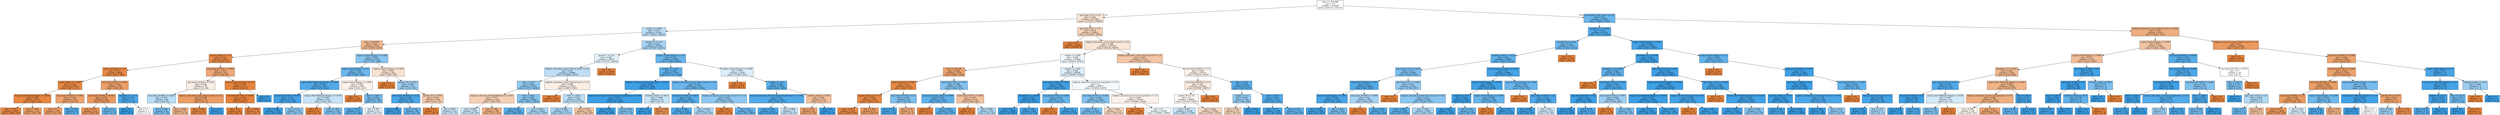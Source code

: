 digraph Tree {
node [shape=box, style="filled", color="black"] ;
0 [label="date <= 214.988\ngini = 0.5\nsamples = 294546\nvalue = [147273, 147273]", fillcolor="#e5813900"] ;
1 [label="age_band_0-35 <= 0.0\ngini = 0.493\nsamples = 247462\nvalue = [137853, 109609]", fillcolor="#e5813934"] ;
0 -> 1 [labeldistance=2.5, labelangle=45, headlabel="True"] ;
2 [label="weight <= 0.999\ngini = 0.479\nsamples = 57941\nvalue = [23027, 34914]", fillcolor="#399de557"] ;
1 -> 2 ;
3 [label="date <= 60.878\ngini = 0.421\nsamples = 7633\nvalue = [5330, 2303]", fillcolor="#e5813991"] ;
2 -> 3 ;
4 [label="region_Ireland <= 1.0\ngini = 0.128\nsamples = 4874\nvalue = [4539, 335]", fillcolor="#e58139ec"] ;
3 -> 4 ;
5 [label="region_Scotland <= 1.0\ngini = 0.115\nsamples = 4664\nvalue = [4377, 287]", fillcolor="#e58139ee"] ;
4 -> 5 ;
6 [label="region_Wales <= 0.996\ngini = 0.102\nsamples = 4410\nvalue = [4173, 237]", fillcolor="#e58139f1"] ;
5 -> 6 ;
7 [label="region_East Anglian Region <= 0.995\ngini = 0.089\nsamples = 4217\nvalue = [4021, 196]", fillcolor="#e58139f3"] ;
6 -> 7 ;
8 [label="gini = 0.079\nsamples = 4063\nvalue = [3896, 167]", fillcolor="#e58139f4"] ;
7 -> 8 ;
9 [label="gini = 0.306\nsamples = 154\nvalue = [125, 29]", fillcolor="#e58139c4"] ;
7 -> 9 ;
10 [label="imd_band_50-60% <= 0.901\ngini = 0.335\nsamples = 193\nvalue = [152, 41]", fillcolor="#e58139ba"] ;
6 -> 10 ;
11 [label="gini = 0.3\nsamples = 185\nvalue = [151, 34]", fillcolor="#e58139c6"] ;
10 -> 11 ;
12 [label="gini = 0.219\nsamples = 8\nvalue = [1, 7]", fillcolor="#399de5db"] ;
10 -> 12 ;
13 [label="imd_band_0-10% <= 0.802\ngini = 0.316\nsamples = 254\nvalue = [204, 50]", fillcolor="#e58139c0"] ;
5 -> 13 ;
14 [label="imd_band_20-30% <= 0.932\ngini = 0.275\nsamples = 243\nvalue = [203, 40]", fillcolor="#e58139cd"] ;
13 -> 14 ;
15 [label="gini = 0.237\nsamples = 233\nvalue = [201, 32]", fillcolor="#e58139d6"] ;
14 -> 15 ;
16 [label="gini = 0.32\nsamples = 10\nvalue = [2, 8]", fillcolor="#399de5bf"] ;
14 -> 16 ;
17 [label="disability_Y <= 0.5\ngini = 0.165\nsamples = 11\nvalue = [1, 10]", fillcolor="#399de5e6"] ;
13 -> 17 ;
18 [label="gini = 0.0\nsamples = 9\nvalue = [0, 9]", fillcolor="#399de5ff"] ;
17 -> 18 ;
19 [label="gini = 0.5\nsamples = 2\nvalue = [1, 1]", fillcolor="#e5813900"] ;
17 -> 19 ;
20 [label="imd_band_60-70% <= 0.006\ngini = 0.353\nsamples = 210\nvalue = [162, 48]", fillcolor="#e58139b3"] ;
4 -> 20 ;
21 [label="imd_band_10-20% <= 0.022\ngini = 0.498\nsamples = 99\nvalue = [53, 46]", fillcolor="#e5813922"] ;
20 -> 21 ;
22 [label="imd_band_30-40% <= 0.003\ngini = 0.478\nsamples = 66\nvalue = [26, 40]", fillcolor="#399de559"] ;
21 -> 22 ;
23 [label="gini = 0.369\nsamples = 45\nvalue = [11, 34]", fillcolor="#399de5ac"] ;
22 -> 23 ;
24 [label="gini = 0.408\nsamples = 21\nvalue = [15, 6]", fillcolor="#e5813999"] ;
22 -> 24 ;
25 [label="highest_education_Lower Than A Level <= 0.5\ngini = 0.298\nsamples = 33\nvalue = [27, 6]", fillcolor="#e58139c6"] ;
21 -> 25 ;
26 [label="gini = 0.069\nsamples = 28\nvalue = [27, 1]", fillcolor="#e58139f6"] ;
25 -> 26 ;
27 [label="gini = 0.0\nsamples = 5\nvalue = [0, 5]", fillcolor="#399de5ff"] ;
25 -> 27 ;
28 [label="num_of_prev_attempts <= 1.0\ngini = 0.035\nsamples = 111\nvalue = [109, 2]", fillcolor="#e58139fa"] ;
20 -> 28 ;
29 [label="imd_band_60-70% <= 0.998\ngini = 0.018\nsamples = 110\nvalue = [109, 1]", fillcolor="#e58139fd"] ;
28 -> 29 ;
30 [label="gini = 0.0\nsamples = 80\nvalue = [80, 0]", fillcolor="#e58139ff"] ;
29 -> 30 ;
31 [label="gini = 0.064\nsamples = 30\nvalue = [29, 1]", fillcolor="#e58139f6"] ;
29 -> 31 ;
32 [label="gini = 0.0\nsamples = 1\nvalue = [0, 1]", fillcolor="#399de5ff"] ;
28 -> 32 ;
33 [label="region_London Region <= 0.004\ngini = 0.409\nsamples = 2759\nvalue = [791, 1968]", fillcolor="#399de599"] ;
3 -> 33 ;
34 [label="region_South Region <= 0.0\ngini = 0.323\nsamples = 2117\nvalue = [429, 1688]", fillcolor="#399de5be"] ;
33 -> 34 ;
35 [label="region_West Midlands Region <= 0.018\ngini = 0.192\nsamples = 1637\nvalue = [176, 1461]", fillcolor="#399de5e0"] ;
34 -> 35 ;
36 [label="imd_band_0-10% <= 0.003\ngini = 0.101\nsamples = 1392\nvalue = [74, 1318]", fillcolor="#399de5f1"] ;
35 -> 36 ;
37 [label="gini = 0.044\nsamples = 1233\nvalue = [28, 1205]", fillcolor="#399de5f9"] ;
36 -> 37 ;
38 [label="gini = 0.411\nsamples = 159\nvalue = [46, 113]", fillcolor="#399de597"] ;
36 -> 38 ;
39 [label="region_West Midlands Region <= 0.997\ngini = 0.486\nsamples = 245\nvalue = [102, 143]", fillcolor="#399de549"] ;
35 -> 39 ;
40 [label="gini = 0.0\nsamples = 51\nvalue = [51, 0]", fillcolor="#e58139ff"] ;
39 -> 40 ;
41 [label="gini = 0.388\nsamples = 194\nvalue = [51, 143]", fillcolor="#399de5a4"] ;
39 -> 41 ;
42 [label="region_South Region <= 0.989\ngini = 0.499\nsamples = 480\nvalue = [253, 227]", fillcolor="#e581391a"] ;
34 -> 42 ;
43 [label="gini = 0.0\nsamples = 182\nvalue = [182, 0]", fillcolor="#e58139ff"] ;
42 -> 43 ;
44 [label="date <= 169.5\ngini = 0.363\nsamples = 298\nvalue = [71, 227]", fillcolor="#399de5af"] ;
42 -> 44 ;
45 [label="gini = 0.251\nsamples = 211\nvalue = [31, 180]", fillcolor="#399de5d3"] ;
44 -> 45 ;
46 [label="gini = 0.497\nsamples = 87\nvalue = [40, 47]", fillcolor="#399de526"] ;
44 -> 46 ;
47 [label="region_London Region <= 0.995\ngini = 0.492\nsamples = 642\nvalue = [362, 280]", fillcolor="#e581393a"] ;
33 -> 47 ;
48 [label="gini = 0.0\nsamples = 219\nvalue = [219, 0]", fillcolor="#e58139ff"] ;
47 -> 48 ;
49 [label="gender_M <= 0.003\ngini = 0.448\nsamples = 423\nvalue = [143, 280]", fillcolor="#399de57d"] ;
47 -> 49 ;
50 [label="imd_band_10-20% <= 0.132\ngini = 0.146\nsamples = 227\nvalue = [18, 209]", fillcolor="#399de5e9"] ;
49 -> 50 ;
51 [label="gini = 0.049\nsamples = 159\nvalue = [4, 155]", fillcolor="#399de5f8"] ;
50 -> 51 ;
52 [label="gini = 0.327\nsamples = 68\nvalue = [14, 54]", fillcolor="#399de5bd"] ;
50 -> 52 ;
53 [label="gender_M <= 0.987\ngini = 0.462\nsamples = 196\nvalue = [125, 71]", fillcolor="#e581396e"] ;
49 -> 53 ;
54 [label="gini = 0.0\nsamples = 74\nvalue = [74, 0]", fillcolor="#e58139ff"] ;
53 -> 54 ;
55 [label="gini = 0.487\nsamples = 122\nvalue = [51, 71]", fillcolor="#399de548"] ;
53 -> 55 ;
56 [label="gender_F <= 1.0\ngini = 0.456\nsamples = 50308\nvalue = [17697, 32611]", fillcolor="#399de575"] ;
2 -> 56 ;
57 [label="gender_F <= 0.0\ngini = 0.497\nsamples = 29747\nvalue = [13737, 16010]", fillcolor="#399de524"] ;
56 -> 57 ;
58 [label="highest_education_Lower Than A Level <= 0.0\ngini = 0.48\nsamples = 26698\nvalue = [10688, 16010]", fillcolor="#399de555"] ;
57 -> 58 ;
59 [label="date <= 18.5\ngini = 0.425\nsamples = 15675\nvalue = [4793, 10882]", fillcolor="#399de58f"] ;
58 -> 59 ;
60 [label="highest_education_HE Qualification <= 0.001\ngini = 0.473\nsamples = 1245\nvalue = [766, 479]", fillcolor="#e5813960"] ;
59 -> 60 ;
61 [label="gini = 0.488\nsamples = 459\nvalue = [194, 265]", fillcolor="#399de544"] ;
60 -> 61 ;
62 [label="gini = 0.396\nsamples = 786\nvalue = [572, 214]", fillcolor="#e58139a0"] ;
60 -> 62 ;
63 [label="date <= 88.5\ngini = 0.402\nsamples = 14430\nvalue = [4027, 10403]", fillcolor="#399de59c"] ;
59 -> 63 ;
64 [label="gini = 0.258\nsamples = 5921\nvalue = [900, 5021]", fillcolor="#399de5d1"] ;
63 -> 64 ;
65 [label="gini = 0.465\nsamples = 8509\nvalue = [3127, 5382]", fillcolor="#399de56b"] ;
63 -> 65 ;
66 [label="highest_education_Lower Than A Level <= 1.0\ngini = 0.498\nsamples = 11023\nvalue = [5895, 5128]", fillcolor="#e5813921"] ;
58 -> 66 ;
67 [label="gini = 0.0\nsamples = 2516\nvalue = [2516, 0]", fillcolor="#e58139ff"] ;
66 -> 67 ;
68 [label="date <= 194.5\ngini = 0.479\nsamples = 8507\nvalue = [3379, 5128]", fillcolor="#399de557"] ;
66 -> 68 ;
69 [label="gini = 0.459\nsamples = 7325\nvalue = [2613, 4712]", fillcolor="#399de572"] ;
68 -> 69 ;
70 [label="gini = 0.456\nsamples = 1182\nvalue = [766, 416]", fillcolor="#e5813975"] ;
68 -> 70 ;
71 [label="gini = 0.0\nsamples = 3049\nvalue = [3049, 0]", fillcolor="#e58139ff"] ;
57 -> 71 ;
72 [label="region_London Region <= 0.0\ngini = 0.311\nsamples = 20561\nvalue = [3960, 16601]", fillcolor="#399de5c2"] ;
56 -> 72 ;
73 [label="weight <= 1.011\ngini = 0.262\nsamples = 17923\nvalue = [2774, 15149]", fillcolor="#399de5d0"] ;
72 -> 73 ;
74 [label="highest_education_No Formal quals <= 0.023\ngini = 0.035\nsamples = 4166\nvalue = [75, 4091]", fillcolor="#399de5fa"] ;
73 -> 74 ;
75 [label="highest_education_Post Graduate Qualification <= 0.102\ngini = 0.032\nsamples = 4147\nvalue = [67, 4080]", fillcolor="#399de5fb"] ;
74 -> 75 ;
76 [label="gini = 0.029\nsamples = 4120\nvalue = [60, 4060]", fillcolor="#399de5fb"] ;
75 -> 76 ;
77 [label="gini = 0.384\nsamples = 27\nvalue = [7, 20]", fillcolor="#399de5a6"] ;
75 -> 77 ;
78 [label="studied_credits <= 90.0\ngini = 0.488\nsamples = 19\nvalue = [8, 11]", fillcolor="#399de546"] ;
74 -> 78 ;
79 [label="gini = 0.0\nsamples = 10\nvalue = [0, 10]", fillcolor="#399de5ff"] ;
78 -> 79 ;
80 [label="gini = 0.198\nsamples = 9\nvalue = [8, 1]", fillcolor="#e58139df"] ;
78 -> 80 ;
81 [label="highest_education_Lower Than A Level <= 0.0\ngini = 0.315\nsamples = 13757\nvalue = [2699, 11058]", fillcolor="#399de5c1"] ;
73 -> 81 ;
82 [label="imd_band_0-10% <= 0.003\ngini = 0.22\nsamples = 8302\nvalue = [1047, 7255]", fillcolor="#399de5da"] ;
81 -> 82 ;
83 [label="gini = 0.188\nsamples = 7629\nvalue = [801, 6828]", fillcolor="#399de5e1"] ;
82 -> 83 ;
84 [label="gini = 0.464\nsamples = 673\nvalue = [246, 427]", fillcolor="#399de56c"] ;
82 -> 84 ;
85 [label="highest_education_Lower Than A Level <= 1.0\ngini = 0.422\nsamples = 5455\nvalue = [1652, 3803]", fillcolor="#399de590"] ;
81 -> 85 ;
86 [label="gini = 0.0\nsamples = 751\nvalue = [751, 0]", fillcolor="#e58139ff"] ;
85 -> 86 ;
87 [label="gini = 0.31\nsamples = 4704\nvalue = [901, 3803]", fillcolor="#399de5c3"] ;
85 -> 87 ;
88 [label="region_London Region <= 0.999\ngini = 0.495\nsamples = 2638\nvalue = [1186, 1452]", fillcolor="#399de52f"] ;
72 -> 88 ;
89 [label="gini = 0.0\nsamples = 943\nvalue = [943, 0]", fillcolor="#e58139ff"] ;
88 -> 89 ;
90 [label="weight <= 31.5\ngini = 0.246\nsamples = 1695\nvalue = [243, 1452]", fillcolor="#399de5d4"] ;
88 -> 90 ;
91 [label="highest_education_Post Graduate Qualification <= 0.025\ngini = 0.19\nsamples = 1583\nvalue = [168, 1415]", fillcolor="#399de5e1"] ;
90 -> 91 ;
92 [label="gini = 0.166\nsamples = 1511\nvalue = [138, 1373]", fillcolor="#399de5e5"] ;
91 -> 92 ;
93 [label="gini = 0.486\nsamples = 72\nvalue = [30, 42]", fillcolor="#399de549"] ;
91 -> 93 ;
94 [label="studied_credits <= 90.0\ngini = 0.442\nsamples = 112\nvalue = [75, 37]", fillcolor="#e5813981"] ;
90 -> 94 ;
95 [label="gini = 0.332\nsamples = 95\nvalue = [75, 20]", fillcolor="#e58139bb"] ;
94 -> 95 ;
96 [label="gini = 0.0\nsamples = 17\nvalue = [0, 17]", fillcolor="#399de5ff"] ;
94 -> 96 ;
97 [label="age_band_0-35 <= 1.0\ngini = 0.478\nsamples = 189521\nvalue = [114826, 74695]", fillcolor="#e5813959"] ;
1 -> 97 ;
98 [label="gini = 0.0\nsamples = 22490\nvalue = [22490, 0]", fillcolor="#e58139ff"] ;
97 -> 98 ;
99 [label="highest_education_Lower Than A Level <= 0.0\ngini = 0.494\nsamples = 167031\nvalue = [92336, 74695]", fillcolor="#e5813931"] ;
97 -> 99 ;
100 [label="weight <= 0.988\ngini = 0.499\nsamples = 93860\nvalue = [45079, 48781]", fillcolor="#399de513"] ;
99 -> 100 ;
101 [label="date <= 40.126\ngini = 0.342\nsamples = 7275\nvalue = [5683, 1592]", fillcolor="#e58139b8"] ;
100 -> 101 ;
102 [label="region_Ireland <= 0.991\ngini = 0.12\nsamples = 5576\nvalue = [5217, 359]", fillcolor="#e58139ed"] ;
101 -> 102 ;
103 [label="region_Scotland <= 1.0\ngini = 0.108\nsamples = 5518\nvalue = [5202, 316]", fillcolor="#e58139f0"] ;
102 -> 103 ;
104 [label="gini = 0.097\nsamples = 5247\nvalue = [4978, 269]", fillcolor="#e58139f1"] ;
103 -> 104 ;
105 [label="gini = 0.287\nsamples = 271\nvalue = [224, 47]", fillcolor="#e58139c9"] ;
103 -> 105 ;
106 [label="imd_band_60-70% <= 0.5\ngini = 0.383\nsamples = 58\nvalue = [15, 43]", fillcolor="#399de5a6"] ;
102 -> 106 ;
107 [label="gini = 0.133\nsamples = 42\nvalue = [3, 39]", fillcolor="#399de5eb"] ;
106 -> 107 ;
108 [label="gini = 0.375\nsamples = 16\nvalue = [12, 4]", fillcolor="#e58139aa"] ;
106 -> 108 ;
109 [label="imd_band_0-10% <= 0.002\ngini = 0.398\nsamples = 1699\nvalue = [466, 1233]", fillcolor="#399de59f"] ;
101 -> 109 ;
110 [label="assessment_type_TMA <= 0.994\ngini = 0.275\nsamples = 1325\nvalue = [218, 1107]", fillcolor="#399de5cd"] ;
109 -> 110 ;
111 [label="gini = 0.0\nsamples = 27\nvalue = [27, 0]", fillcolor="#e58139ff"] ;
110 -> 111 ;
112 [label="gini = 0.251\nsamples = 1298\nvalue = [191, 1107]", fillcolor="#399de5d3"] ;
110 -> 112 ;
113 [label="imd_band_0-10% <= 0.999\ngini = 0.447\nsamples = 374\nvalue = [248, 126]", fillcolor="#e581397d"] ;
109 -> 113 ;
114 [label="gini = 0.0\nsamples = 172\nvalue = [172, 0]", fillcolor="#e58139ff"] ;
113 -> 114 ;
115 [label="gini = 0.469\nsamples = 202\nvalue = [76, 126]", fillcolor="#399de565"] ;
113 -> 115 ;
116 [label="weight <= 1.004\ngini = 0.496\nsamples = 86585\nvalue = [39396, 47189]", fillcolor="#399de52a"] ;
100 -> 116 ;
117 [label="imd_band_0-10% <= 0.001\ngini = 0.067\nsamples = 5708\nvalue = [198, 5510]", fillcolor="#399de5f6"] ;
116 -> 117 ;
118 [label="disability_Y <= 0.006\ngini = 0.021\nsamples = 4973\nvalue = [54, 4919]", fillcolor="#399de5fc"] ;
117 -> 118 ;
119 [label="gini = 0.01\nsamples = 4569\nvalue = [22, 4547]", fillcolor="#399de5fe"] ;
118 -> 119 ;
120 [label="gini = 0.146\nsamples = 404\nvalue = [32, 372]", fillcolor="#399de5e9"] ;
118 -> 120 ;
121 [label="imd_band_0-10% <= 0.999\ngini = 0.315\nsamples = 735\nvalue = [144, 591]", fillcolor="#399de5c1"] ;
117 -> 121 ;
122 [label="gini = 0.0\nsamples = 111\nvalue = [111, 0]", fillcolor="#e58139ff"] ;
121 -> 122 ;
123 [label="gini = 0.1\nsamples = 624\nvalue = [33, 591]", fillcolor="#399de5f1"] ;
121 -> 123 ;
124 [label="highest_education_A Level or Equivalent <= 0.0\ngini = 0.5\nsamples = 80877\nvalue = [39198, 41679]", fillcolor="#399de50f"] ;
116 -> 124 ;
125 [label="imd_band_0-10% <= 0.002\ngini = 0.399\nsamples = 13475\nvalue = [3702, 9773]", fillcolor="#399de59e"] ;
124 -> 125 ;
126 [label="gini = 0.357\nsamples = 11905\nvalue = [2774, 9131]", fillcolor="#399de5b2"] ;
125 -> 126 ;
127 [label="gini = 0.483\nsamples = 1570\nvalue = [928, 642]", fillcolor="#e581394f"] ;
125 -> 127 ;
128 [label="highest_education_A Level or Equivalent <= 1.0\ngini = 0.499\nsamples = 67402\nvalue = [35496, 31906]", fillcolor="#e581391a"] ;
124 -> 128 ;
129 [label="gini = 0.0\nsamples = 5496\nvalue = [5496, 0]", fillcolor="#e58139ff"] ;
128 -> 129 ;
130 [label="gini = 0.5\nsamples = 61906\nvalue = [30000, 31906]", fillcolor="#399de50f"] ;
128 -> 130 ;
131 [label="highest_education_Lower Than A Level <= 1.0\ngini = 0.457\nsamples = 73171\nvalue = [47257, 25914]", fillcolor="#e5813973"] ;
99 -> 131 ;
132 [label="gini = 0.0\nsamples = 19001\nvalue = [19001, 0]", fillcolor="#e58139ff"] ;
131 -> 132 ;
133 [label="imd_band_80-90% <= 1.0\ngini = 0.499\nsamples = 54170\nvalue = [28256, 25914]", fillcolor="#e5813915"] ;
131 -> 133 ;
134 [label="imd_band_80-90% <= 0.0\ngini = 0.497\nsamples = 51596\nvalue = [27899, 23697]", fillcolor="#e5813926"] ;
133 -> 134 ;
135 [label="gender_M <= 0.0\ngini = 0.5\nsamples = 48892\nvalue = [25195, 23697]", fillcolor="#e581390f"] ;
134 -> 135 ;
136 [label="gini = 0.487\nsamples = 21208\nvalue = [8912, 12296]", fillcolor="#399de546"] ;
135 -> 136 ;
137 [label="gini = 0.484\nsamples = 27684\nvalue = [16283, 11401]", fillcolor="#e581394c"] ;
135 -> 137 ;
138 [label="gini = 0.0\nsamples = 2704\nvalue = [2704, 0]", fillcolor="#e58139ff"] ;
134 -> 138 ;
139 [label="date <= 19.5\ngini = 0.239\nsamples = 2574\nvalue = [357, 2217]", fillcolor="#399de5d6"] ;
133 -> 139 ;
140 [label="weight <= 3.5\ngini = 0.434\nsamples = 302\nvalue = [96, 206]", fillcolor="#399de588"] ;
139 -> 140 ;
141 [label="gini = 0.478\nsamples = 157\nvalue = [95, 62]", fillcolor="#e5813959"] ;
140 -> 141 ;
142 [label="gini = 0.014\nsamples = 145\nvalue = [1, 144]", fillcolor="#399de5fd"] ;
140 -> 142 ;
143 [label="date <= 99.0\ngini = 0.203\nsamples = 2272\nvalue = [261, 2011]", fillcolor="#399de5de"] ;
139 -> 143 ;
144 [label="gini = 0.111\nsamples = 1100\nvalue = [65, 1035]", fillcolor="#399de5ef"] ;
143 -> 144 ;
145 [label="gini = 0.279\nsamples = 1172\nvalue = [196, 976]", fillcolor="#399de5cc"] ;
143 -> 145 ;
146 [label="assessment_type_Exam <= 0.5\ngini = 0.32\nsamples = 47084\nvalue = [9420, 37664]", fillcolor="#399de5bf"] ;
0 -> 146 [labeldistance=2.5, labelangle=-45, headlabel="False"] ;
147 [label="gender_M <= 0.999\ngini = 0.205\nsamples = 40710\nvalue = [4717, 35993]", fillcolor="#399de5de"] ;
146 -> 147 ;
148 [label="gender_M <= 0.002\ngini = 0.333\nsamples = 15378\nvalue = [3246, 12132]", fillcolor="#399de5bb"] ;
147 -> 148 ;
149 [label="studied_credits <= 52.5\ngini = 0.28\nsamples = 14589\nvalue = [2457, 12132]", fillcolor="#399de5cb"] ;
148 -> 149 ;
150 [label="age_band_0-35 <= 0.003\ngini = 0.372\nsamples = 8529\nvalue = [2104, 6425]", fillcolor="#399de5ab"] ;
149 -> 150 ;
151 [label="imd_band_30-40% <= 0.007\ngini = 0.207\nsamples = 2988\nvalue = [350, 2638]", fillcolor="#399de5dd"] ;
150 -> 151 ;
152 [label="region_South Region <= 0.001\ngini = 0.136\nsamples = 2530\nvalue = [186, 2344]", fillcolor="#399de5eb"] ;
151 -> 152 ;
153 [label="gini = 0.076\nsamples = 2106\nvalue = [83, 2023]", fillcolor="#399de5f5"] ;
152 -> 153 ;
154 [label="gini = 0.368\nsamples = 424\nvalue = [103, 321]", fillcolor="#399de5ad"] ;
152 -> 154 ;
155 [label="imd_band_30-40% <= 0.998\ngini = 0.46\nsamples = 458\nvalue = [164, 294]", fillcolor="#399de571"] ;
151 -> 155 ;
156 [label="gini = 0.0\nsamples = 121\nvalue = [121, 0]", fillcolor="#e58139ff"] ;
155 -> 156 ;
157 [label="gini = 0.223\nsamples = 337\nvalue = [43, 294]", fillcolor="#399de5da"] ;
155 -> 157 ;
158 [label="age_band_0-35 <= 0.999\ngini = 0.433\nsamples = 5541\nvalue = [1754, 3787]", fillcolor="#399de589"] ;
150 -> 158 ;
159 [label="gini = 0.0\nsamples = 215\nvalue = [215, 0]", fillcolor="#e58139ff"] ;
158 -> 159 ;
160 [label="highest_education_Lower Than A Level <= 0.0\ngini = 0.411\nsamples = 5326\nvalue = [1539, 3787]", fillcolor="#399de597"] ;
158 -> 160 ;
161 [label="gini = 0.248\nsamples = 1900\nvalue = [275, 1625]", fillcolor="#399de5d4"] ;
160 -> 161 ;
162 [label="gini = 0.466\nsamples = 3426\nvalue = [1264, 2162]", fillcolor="#399de56a"] ;
160 -> 162 ;
163 [label="num_of_prev_attempts <= 0.001\ngini = 0.11\nsamples = 6060\nvalue = [353, 5707]", fillcolor="#399de5ef"] ;
149 -> 163 ;
164 [label="region_North Region <= 0.005\ngini = 0.063\nsamples = 5105\nvalue = [167, 4938]", fillcolor="#399de5f6"] ;
163 -> 164 ;
165 [label="weight <= 15.0\ngini = 0.041\nsamples = 4739\nvalue = [98, 4641]", fillcolor="#399de5fa"] ;
164 -> 165 ;
166 [label="gini = 0.023\nsamples = 4503\nvalue = [52, 4451]", fillcolor="#399de5fc"] ;
165 -> 166 ;
167 [label="gini = 0.314\nsamples = 236\nvalue = [46, 190]", fillcolor="#399de5c1"] ;
165 -> 167 ;
168 [label="region_North Region <= 0.986\ngini = 0.306\nsamples = 366\nvalue = [69, 297]", fillcolor="#399de5c4"] ;
164 -> 168 ;
169 [label="gini = 0.0\nsamples = 56\nvalue = [56, 0]", fillcolor="#e58139ff"] ;
168 -> 169 ;
170 [label="gini = 0.08\nsamples = 310\nvalue = [13, 297]", fillcolor="#399de5f4"] ;
168 -> 170 ;
171 [label="num_of_prev_attempts <= 0.994\ngini = 0.314\nsamples = 955\nvalue = [186, 769]", fillcolor="#399de5c1"] ;
163 -> 171 ;
172 [label="gini = 0.0\nsamples = 109\nvalue = [109, 0]", fillcolor="#e58139ff"] ;
171 -> 172 ;
173 [label="imd_band_70-80% <= 0.5\ngini = 0.165\nsamples = 846\nvalue = [77, 769]", fillcolor="#399de5e5"] ;
171 -> 173 ;
174 [label="gini = 0.069\nsamples = 727\nvalue = [26, 701]", fillcolor="#399de5f6"] ;
173 -> 174 ;
175 [label="gini = 0.49\nsamples = 119\nvalue = [51, 68]", fillcolor="#399de540"] ;
173 -> 175 ;
176 [label="gini = 0.0\nsamples = 789\nvalue = [789, 0]", fillcolor="#e58139ff"] ;
148 -> 176 ;
177 [label="region_South Region <= 0.001\ngini = 0.109\nsamples = 25332\nvalue = [1471, 23861]", fillcolor="#399de5ef"] ;
147 -> 177 ;
178 [label="disability_N <= 0.998\ngini = 0.081\nsamples = 22222\nvalue = [938, 21284]", fillcolor="#399de5f4"] ;
177 -> 178 ;
179 [label="disability_Y <= 0.999\ngini = 0.269\nsamples = 1923\nvalue = [308, 1615]", fillcolor="#399de5ce"] ;
178 -> 179 ;
180 [label="gini = 0.0\nsamples = 170\nvalue = [170, 0]", fillcolor="#e58139ff"] ;
179 -> 180 ;
181 [label="imd_band_0-10% <= 0.004\ngini = 0.145\nsamples = 1753\nvalue = [138, 1615]", fillcolor="#399de5e9"] ;
179 -> 181 ;
182 [label="imd_band_60-70% <= 0.5\ngini = 0.02\nsamples = 1383\nvalue = [14, 1369]", fillcolor="#399de5fc"] ;
181 -> 182 ;
183 [label="gini = 0.005\nsamples = 1269\nvalue = [3, 1266]", fillcolor="#399de5fe"] ;
182 -> 183 ;
184 [label="gini = 0.174\nsamples = 114\nvalue = [11, 103]", fillcolor="#399de5e4"] ;
182 -> 184 ;
185 [label="imd_band_0-10% <= 0.997\ngini = 0.446\nsamples = 370\nvalue = [124, 246]", fillcolor="#399de57e"] ;
181 -> 185 ;
186 [label="gini = 0.0\nsamples = 38\nvalue = [38, 0]", fillcolor="#e58139ff"] ;
185 -> 186 ;
187 [label="gini = 0.384\nsamples = 332\nvalue = [86, 246]", fillcolor="#399de5a6"] ;
185 -> 187 ;
188 [label="age_band_35-55 <= 0.011\ngini = 0.06\nsamples = 20299\nvalue = [630, 19669]", fillcolor="#399de5f7"] ;
178 -> 188 ;
189 [label="region_South West Region <= 0.016\ngini = 0.028\nsamples = 14310\nvalue = [204, 14106]", fillcolor="#399de5fb"] ;
188 -> 189 ;
190 [label="region_East Midlands Region <= 0.007\ngini = 0.02\nsamples = 13083\nvalue = [135, 12948]", fillcolor="#399de5fc"] ;
189 -> 190 ;
191 [label="gini = 0.015\nsamples = 11822\nvalue = [88, 11734]", fillcolor="#399de5fd"] ;
190 -> 191 ;
192 [label="gini = 0.072\nsamples = 1261\nvalue = [47, 1214]", fillcolor="#399de5f5"] ;
190 -> 192 ;
193 [label="region_South West Region <= 0.99\ngini = 0.106\nsamples = 1227\nvalue = [69, 1158]", fillcolor="#399de5f0"] ;
189 -> 193 ;
194 [label="gini = 0.0\nsamples = 51\nvalue = [51, 0]", fillcolor="#e58139ff"] ;
193 -> 194 ;
195 [label="gini = 0.03\nsamples = 1176\nvalue = [18, 1158]", fillcolor="#399de5fb"] ;
193 -> 195 ;
196 [label="age_band_35-55 <= 0.988\ngini = 0.132\nsamples = 5989\nvalue = [426, 5563]", fillcolor="#399de5eb"] ;
188 -> 196 ;
197 [label="gini = 0.0\nsamples = 181\nvalue = [181, 0]", fillcolor="#e58139ff"] ;
196 -> 197 ;
198 [label="region_West Midlands Region <= 0.002\ngini = 0.081\nsamples = 5808\nvalue = [245, 5563]", fillcolor="#399de5f4"] ;
196 -> 198 ;
199 [label="gini = 0.037\nsamples = 5285\nvalue = [101, 5184]", fillcolor="#399de5fa"] ;
198 -> 199 ;
200 [label="gini = 0.399\nsamples = 523\nvalue = [144, 379]", fillcolor="#399de59e"] ;
198 -> 200 ;
201 [label="region_South Region <= 1.0\ngini = 0.284\nsamples = 3110\nvalue = [533, 2577]", fillcolor="#399de5ca"] ;
177 -> 201 ;
202 [label="gini = 0.0\nsamples = 465\nvalue = [465, 0]", fillcolor="#e58139ff"] ;
201 -> 202 ;
203 [label="imd_band_20-30% <= 0.036\ngini = 0.05\nsamples = 2645\nvalue = [68, 2577]", fillcolor="#399de5f8"] ;
201 -> 203 ;
204 [label="imd_band_70-80% <= 0.5\ngini = 0.028\nsamples = 2460\nvalue = [35, 2425]", fillcolor="#399de5fb"] ;
203 -> 204 ;
205 [label="studied_credits <= 35.0\ngini = 0.013\nsamples = 2212\nvalue = [14, 2198]", fillcolor="#399de5fd"] ;
204 -> 205 ;
206 [label="gini = 0.106\nsamples = 125\nvalue = [7, 118]", fillcolor="#399de5f0"] ;
205 -> 206 ;
207 [label="gini = 0.007\nsamples = 2087\nvalue = [7, 2080]", fillcolor="#399de5fe"] ;
205 -> 207 ;
208 [label="highest_education_Lower Than A Level <= 0.02\ngini = 0.155\nsamples = 248\nvalue = [21, 227]", fillcolor="#399de5e7"] ;
204 -> 208 ;
209 [label="gini = 0.021\nsamples = 186\nvalue = [2, 184]", fillcolor="#399de5fc"] ;
208 -> 209 ;
210 [label="gini = 0.425\nsamples = 62\nvalue = [19, 43]", fillcolor="#399de58e"] ;
208 -> 210 ;
211 [label="imd_band_20-30% <= 0.999\ngini = 0.293\nsamples = 185\nvalue = [33, 152]", fillcolor="#399de5c8"] ;
203 -> 211 ;
212 [label="gini = 0.0\nsamples = 24\nvalue = [24, 0]", fillcolor="#e58139ff"] ;
211 -> 212 ;
213 [label="num_of_prev_attempts <= 0.5\ngini = 0.106\nsamples = 161\nvalue = [9, 152]", fillcolor="#399de5f0"] ;
211 -> 213 ;
214 [label="gini = 0.041\nsamples = 144\nvalue = [3, 141]", fillcolor="#399de5fa"] ;
213 -> 214 ;
215 [label="gini = 0.457\nsamples = 17\nvalue = [6, 11]", fillcolor="#399de574"] ;
213 -> 215 ;
216 [label="highest_education_Lower Than A Level <= 0.002\ngini = 0.387\nsamples = 6374\nvalue = [4703, 1671]", fillcolor="#e58139a4"] ;
146 -> 216 ;
217 [label="region_South Region <= 0.999\ngini = 0.453\nsamples = 3466\nvalue = [2262, 1204]", fillcolor="#e5813977"] ;
216 -> 217 ;
218 [label="region_North Region <= 0.999\ngini = 0.437\nsamples = 3310\nvalue = [2241, 1069]", fillcolor="#e5813985"] ;
217 -> 218 ;
219 [label="disability_N <= 0.002\ngini = 0.424\nsamples = 3218\nvalue = [2238, 980]", fillcolor="#e581398f"] ;
218 -> 219 ;
220 [label="age_band_35-55 <= 0.071\ngini = 0.202\nsamples = 114\nvalue = [13, 101]", fillcolor="#399de5de"] ;
219 -> 220 ;
221 [label="imd_band_0-10% <= 0.5\ngini = 0.044\nsamples = 89\nvalue = [2, 87]", fillcolor="#399de5f9"] ;
220 -> 221 ;
222 [label="gini = 0.025\nsamples = 79\nvalue = [1, 78]", fillcolor="#399de5fc"] ;
221 -> 222 ;
223 [label="gini = 0.18\nsamples = 10\nvalue = [1, 9]", fillcolor="#399de5e3"] ;
221 -> 223 ;
224 [label="region_East Midlands Region <= 0.04\ngini = 0.493\nsamples = 25\nvalue = [11, 14]", fillcolor="#399de537"] ;
220 -> 224 ;
225 [label="gini = 0.388\nsamples = 19\nvalue = [5, 14]", fillcolor="#399de5a4"] ;
224 -> 225 ;
226 [label="gini = 0.0\nsamples = 6\nvalue = [6, 0]", fillcolor="#e58139ff"] ;
224 -> 226 ;
227 [label="region_West Midlands Region <= 0.987\ngini = 0.406\nsamples = 3104\nvalue = [2225, 879]", fillcolor="#e581399a"] ;
219 -> 227 ;
228 [label="highest_education_A Level or Equivalent <= 0.0\ngini = 0.389\nsamples = 3019\nvalue = [2220, 799]", fillcolor="#e58139a3"] ;
227 -> 228 ;
229 [label="gini = 0.499\nsamples = 540\nvalue = [279, 261]", fillcolor="#e5813910"] ;
228 -> 229 ;
230 [label="gini = 0.34\nsamples = 2479\nvalue = [1941, 538]", fillcolor="#e58139b8"] ;
228 -> 230 ;
231 [label="date <= 240.5\ngini = 0.111\nsamples = 85\nvalue = [5, 80]", fillcolor="#399de5ef"] ;
227 -> 231 ;
232 [label="gini = 0.287\nsamples = 23\nvalue = [4, 19]", fillcolor="#399de5c9"] ;
231 -> 232 ;
233 [label="gini = 0.032\nsamples = 62\nvalue = [1, 61]", fillcolor="#399de5fb"] ;
231 -> 233 ;
234 [label="imd_band_20-30% <= 0.5\ngini = 0.063\nsamples = 92\nvalue = [3, 89]", fillcolor="#399de5f6"] ;
218 -> 234 ;
235 [label="imd_band_0-10% <= 0.5\ngini = 0.044\nsamples = 88\nvalue = [2, 86]", fillcolor="#399de5f9"] ;
234 -> 235 ;
236 [label="date <= 240.5\ngini = 0.024\nsamples = 82\nvalue = [1, 81]", fillcolor="#399de5fc"] ;
235 -> 236 ;
237 [label="gini = 0.077\nsamples = 25\nvalue = [1, 24]", fillcolor="#399de5f4"] ;
236 -> 237 ;
238 [label="gini = 0.0\nsamples = 57\nvalue = [0, 57]", fillcolor="#399de5ff"] ;
236 -> 238 ;
239 [label="studied_credits <= 95.0\ngini = 0.278\nsamples = 6\nvalue = [1, 5]", fillcolor="#399de5cc"] ;
235 -> 239 ;
240 [label="gini = 0.0\nsamples = 5\nvalue = [0, 5]", fillcolor="#399de5ff"] ;
239 -> 240 ;
241 [label="gini = 0.0\nsamples = 1\nvalue = [1, 0]", fillcolor="#e58139ff"] ;
239 -> 241 ;
242 [label="studied_credits <= 90.0\ngini = 0.375\nsamples = 4\nvalue = [1, 3]", fillcolor="#399de5aa"] ;
234 -> 242 ;
243 [label="gini = 0.0\nsamples = 3\nvalue = [0, 3]", fillcolor="#399de5ff"] ;
242 -> 243 ;
244 [label="gini = 0.0\nsamples = 1\nvalue = [1, 0]", fillcolor="#e58139ff"] ;
242 -> 244 ;
245 [label="imd_band_50-60% <= 0.049\ngini = 0.233\nsamples = 156\nvalue = [21, 135]", fillcolor="#399de5d7"] ;
217 -> 245 ;
246 [label="imd_band_70-80% <= 0.049\ngini = 0.159\nsamples = 138\nvalue = [12, 126]", fillcolor="#399de5e7"] ;
245 -> 246 ;
247 [label="imd_band_60-70% <= 0.5\ngini = 0.071\nsamples = 108\nvalue = [4, 104]", fillcolor="#399de5f5"] ;
246 -> 247 ;
248 [label="date <= 240.5\ngini = 0.043\nsamples = 91\nvalue = [2, 89]", fillcolor="#399de5f9"] ;
247 -> 248 ;
249 [label="gini = 0.124\nsamples = 30\nvalue = [2, 28]", fillcolor="#399de5ed"] ;
248 -> 249 ;
250 [label="gini = 0.0\nsamples = 61\nvalue = [0, 61]", fillcolor="#399de5ff"] ;
248 -> 250 ;
251 [label="highest_education_A Level or Equivalent <= 0.5\ngini = 0.208\nsamples = 17\nvalue = [2, 15]", fillcolor="#399de5dd"] ;
247 -> 251 ;
252 [label="gini = 0.444\nsamples = 3\nvalue = [1, 2]", fillcolor="#399de57f"] ;
251 -> 252 ;
253 [label="gini = 0.133\nsamples = 14\nvalue = [1, 13]", fillcolor="#399de5eb"] ;
251 -> 253 ;
254 [label="imd_band_90-100% <= 0.048\ngini = 0.391\nsamples = 30\nvalue = [8, 22]", fillcolor="#399de5a2"] ;
246 -> 254 ;
255 [label="date <= 240.5\ngini = 0.153\nsamples = 24\nvalue = [2, 22]", fillcolor="#399de5e8"] ;
254 -> 255 ;
256 [label="gini = 0.346\nsamples = 9\nvalue = [2, 7]", fillcolor="#399de5b6"] ;
255 -> 256 ;
257 [label="gini = 0.0\nsamples = 15\nvalue = [0, 15]", fillcolor="#399de5ff"] ;
255 -> 257 ;
258 [label="gini = 0.0\nsamples = 6\nvalue = [6, 0]", fillcolor="#e58139ff"] ;
254 -> 258 ;
259 [label="imd_band_60-70% <= 0.074\ngini = 0.5\nsamples = 18\nvalue = [9, 9]", fillcolor="#e5813900"] ;
245 -> 259 ;
260 [label="date <= 251.0\ngini = 0.375\nsamples = 12\nvalue = [3, 9]", fillcolor="#399de5aa"] ;
259 -> 260 ;
261 [label="gini = 0.0\nsamples = 4\nvalue = [0, 4]", fillcolor="#399de5ff"] ;
260 -> 261 ;
262 [label="age_band_35-55 <= 0.5\ngini = 0.469\nsamples = 8\nvalue = [3, 5]", fillcolor="#399de566"] ;
260 -> 262 ;
263 [label="gini = 0.32\nsamples = 5\nvalue = [1, 4]", fillcolor="#399de5bf"] ;
262 -> 263 ;
264 [label="gini = 0.444\nsamples = 3\nvalue = [2, 1]", fillcolor="#e581397f"] ;
262 -> 264 ;
265 [label="gini = 0.0\nsamples = 6\nvalue = [6, 0]", fillcolor="#e58139ff"] ;
259 -> 265 ;
266 [label="highest_education_Lower Than A Level <= 1.0\ngini = 0.27\nsamples = 2908\nvalue = [2441, 467]", fillcolor="#e58139ce"] ;
216 -> 266 ;
267 [label="gini = 0.0\nsamples = 813\nvalue = [813, 0]", fillcolor="#e58139ff"] ;
266 -> 267 ;
268 [label="imd_band_50-60% <= 0.998\ngini = 0.346\nsamples = 2095\nvalue = [1628, 467]", fillcolor="#e58139b6"] ;
266 -> 268 ;
269 [label="imd_band_60-70% <= 0.998\ngini = 0.324\nsamples = 2038\nvalue = [1624, 414]", fillcolor="#e58139be"] ;
268 -> 269 ;
270 [label="imd_band_40-50% <= 0.999\ngini = 0.303\nsamples = 1978\nvalue = [1610, 368]", fillcolor="#e58139c5"] ;
269 -> 270 ;
271 [label="imd_band_80-90% <= 1.0\ngini = 0.28\nsamples = 1922\nvalue = [1598, 324]", fillcolor="#e58139cb"] ;
270 -> 271 ;
272 [label="gini = 0.257\nsamples = 1839\nvalue = [1561, 278]", fillcolor="#e58139d2"] ;
271 -> 272 ;
273 [label="gini = 0.494\nsamples = 83\nvalue = [37, 46]", fillcolor="#399de532"] ;
271 -> 273 ;
274 [label="region_South Region <= 0.038\ngini = 0.337\nsamples = 56\nvalue = [12, 44]", fillcolor="#399de5b9"] ;
270 -> 274 ;
275 [label="gini = 0.162\nsamples = 45\nvalue = [4, 41]", fillcolor="#399de5e6"] ;
274 -> 275 ;
276 [label="gini = 0.397\nsamples = 11\nvalue = [8, 3]", fillcolor="#e581399f"] ;
274 -> 276 ;
277 [label="region_South West Region <= 0.042\ngini = 0.358\nsamples = 60\nvalue = [14, 46]", fillcolor="#399de5b1"] ;
269 -> 277 ;
278 [label="region_West Midlands Region <= 0.5\ngini = 0.085\nsamples = 45\nvalue = [2, 43]", fillcolor="#399de5f3"] ;
277 -> 278 ;
279 [label="gini = 0.045\nsamples = 43\nvalue = [1, 42]", fillcolor="#399de5f9"] ;
278 -> 279 ;
280 [label="gini = 0.5\nsamples = 2\nvalue = [1, 1]", fillcolor="#e5813900"] ;
278 -> 280 ;
281 [label="gender_M <= 0.277\ngini = 0.32\nsamples = 15\nvalue = [12, 3]", fillcolor="#e58139bf"] ;
277 -> 281 ;
282 [label="gini = 0.444\nsamples = 3\nvalue = [1, 2]", fillcolor="#399de57f"] ;
281 -> 282 ;
283 [label="gini = 0.153\nsamples = 12\nvalue = [11, 1]", fillcolor="#e58139e8"] ;
281 -> 283 ;
284 [label="region_North Region <= 0.5\ngini = 0.131\nsamples = 57\nvalue = [4, 53]", fillcolor="#399de5ec"] ;
268 -> 284 ;
285 [label="region_East Midlands Region <= 0.5\ngini = 0.105\nsamples = 54\nvalue = [3, 51]", fillcolor="#399de5f0"] ;
284 -> 285 ;
286 [label="gender_M <= 0.5\ngini = 0.078\nsamples = 49\nvalue = [2, 47]", fillcolor="#399de5f4"] ;
285 -> 286 ;
287 [label="gini = 0.219\nsamples = 16\nvalue = [2, 14]", fillcolor="#399de5db"] ;
286 -> 287 ;
288 [label="gini = 0.0\nsamples = 33\nvalue = [0, 33]", fillcolor="#399de5ff"] ;
286 -> 288 ;
289 [label="date <= 251.0\ngini = 0.32\nsamples = 5\nvalue = [1, 4]", fillcolor="#399de5bf"] ;
285 -> 289 ;
290 [label="gini = 0.0\nsamples = 4\nvalue = [0, 4]", fillcolor="#399de5ff"] ;
289 -> 290 ;
291 [label="gini = 0.0\nsamples = 1\nvalue = [1, 0]", fillcolor="#e58139ff"] ;
289 -> 291 ;
292 [label="studied_credits <= 75.0\ngini = 0.444\nsamples = 3\nvalue = [1, 2]", fillcolor="#399de57f"] ;
284 -> 292 ;
293 [label="gini = 0.0\nsamples = 1\nvalue = [1, 0]", fillcolor="#e58139ff"] ;
292 -> 293 ;
294 [label="gini = 0.0\nsamples = 2\nvalue = [0, 2]", fillcolor="#399de5ff"] ;
292 -> 294 ;
}